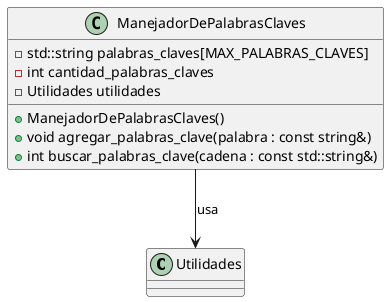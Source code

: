 @startuml
'https://plantuml.com/class-diagram

class Utilidades

class ManejadorDePalabrasClaves {
    - std::string palabras_claves[MAX_PALABRAS_CLAVES]
    - int cantidad_palabras_claves
    - Utilidades utilidades

    + ManejadorDePalabrasClaves()
    + void agregar_palabras_clave(palabra : const string&)
    + int buscar_palabras_clave(cadena : const std::string&)
}

' Relaciones
ManejadorDePalabrasClaves --> Utilidades : "usa"

@enduml